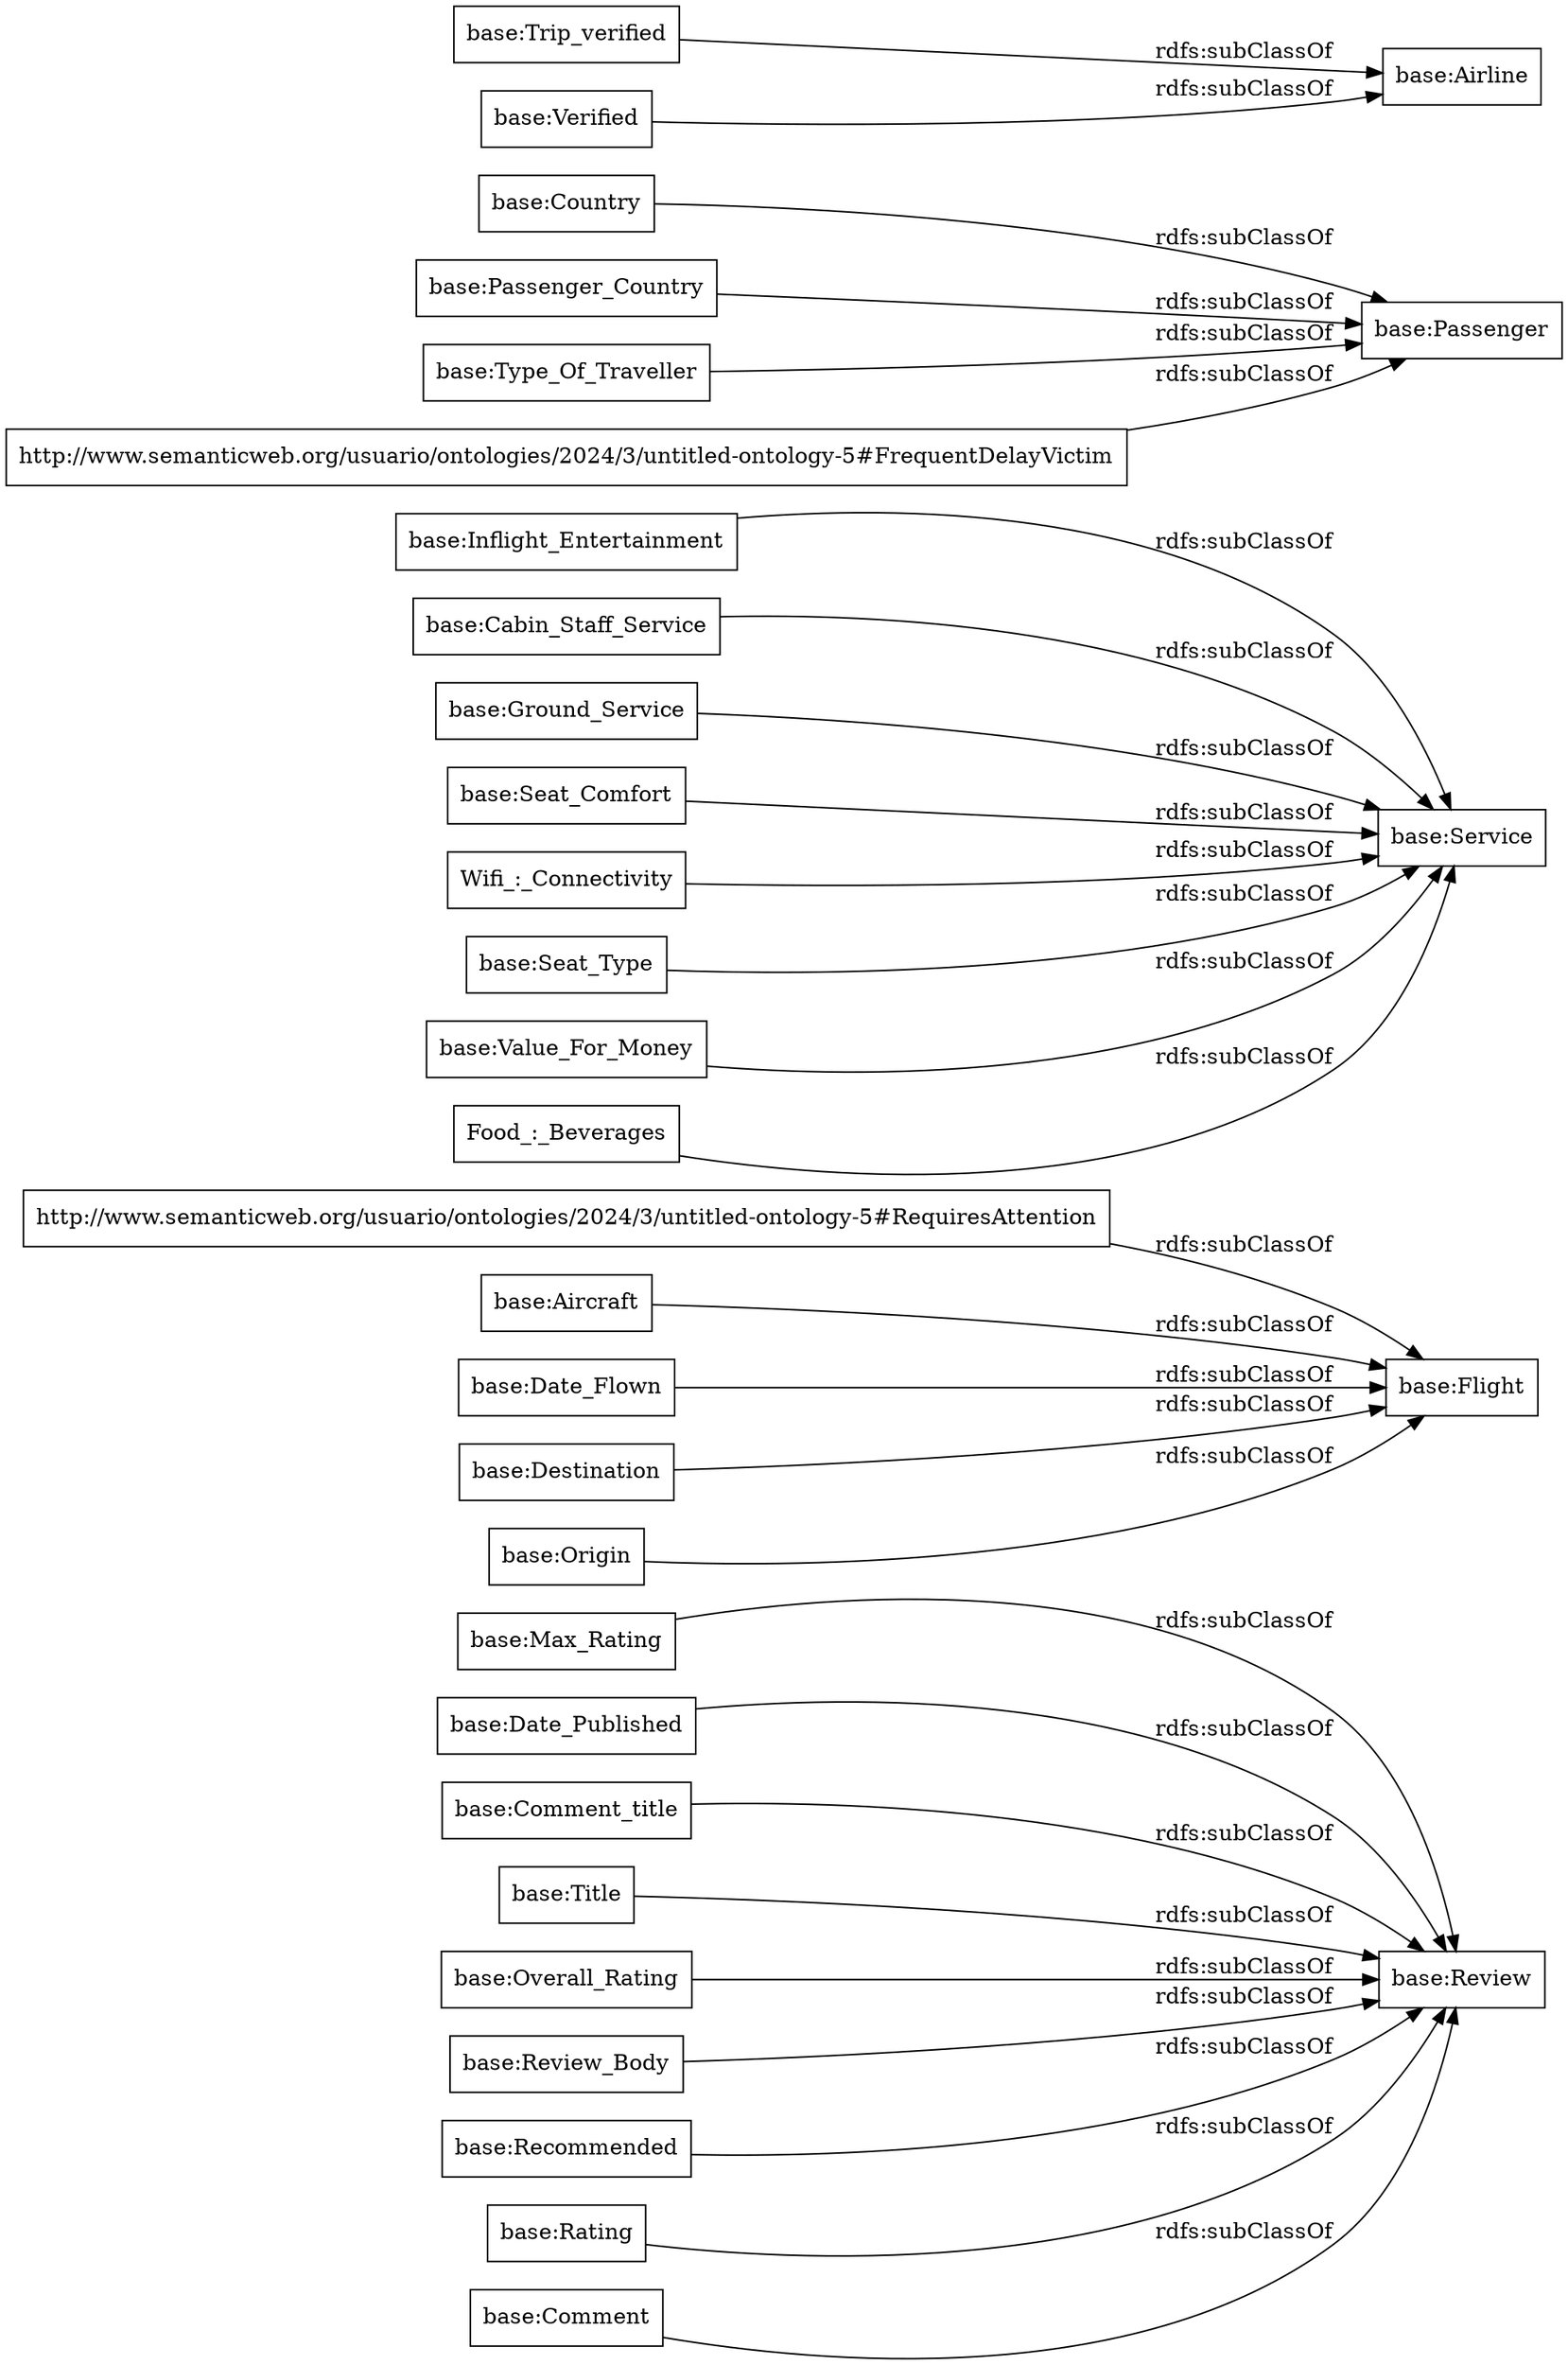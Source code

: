 digraph ar2dtool_diagram { 
rankdir=LR;
size="1000"
node [shape = rectangle, color="black"]; "base:Max_Rating" "http://www.semanticweb.org/usuario/ontologies/2024/3/untitled-ontology-5#RequiresAttention" "base:Aircraft" "base:Inflight_Entertainment" "base:Passenger" "base:Date_Published" "base:Comment_title" "base:Date_Flown" "base:Cabin_Staff_Service" "base:Country" "base:Title" "base:Service" "base:Ground_Service" "base:Seat_Comfort" "Wifi_:_Connectivity" "base:Review" "base:Passenger_Country" "base:Type_Of_Traveller" "base:Overall_Rating" "http://www.semanticweb.org/usuario/ontologies/2024/3/untitled-ontology-5#FrequentDelayVictim" "base:Destination" "base:Seat_Type" "base:Airline" "base:Value_For_Money" "base:Review_Body" "base:Origin" "base:Recommended" "base:Rating" "base:Trip_verified" "base:Flight" "base:Comment" "base:Verified" "Food_:_Beverages" ; /*classes style*/
	"base:Date_Flown" -> "base:Flight" [ label = "rdfs:subClassOf" ];
	"base:Destination" -> "base:Flight" [ label = "rdfs:subClassOf" ];
	"base:Seat_Comfort" -> "base:Service" [ label = "rdfs:subClassOf" ];
	"http://www.semanticweb.org/usuario/ontologies/2024/3/untitled-ontology-5#FrequentDelayVictim" -> "base:Passenger" [ label = "rdfs:subClassOf" ];
	"base:Aircraft" -> "base:Flight" [ label = "rdfs:subClassOf" ];
	"base:Comment" -> "base:Review" [ label = "rdfs:subClassOf" ];
	"base:Date_Published" -> "base:Review" [ label = "rdfs:subClassOf" ];
	"base:Type_Of_Traveller" -> "base:Passenger" [ label = "rdfs:subClassOf" ];
	"base:Value_For_Money" -> "base:Service" [ label = "rdfs:subClassOf" ];
	"base:Seat_Type" -> "base:Service" [ label = "rdfs:subClassOf" ];
	"base:Title" -> "base:Review" [ label = "rdfs:subClassOf" ];
	"base:Ground_Service" -> "base:Service" [ label = "rdfs:subClassOf" ];
	"base:Trip_verified" -> "base:Airline" [ label = "rdfs:subClassOf" ];
	"Wifi_:_Connectivity" -> "base:Service" [ label = "rdfs:subClassOf" ];
	"base:Recommended" -> "base:Review" [ label = "rdfs:subClassOf" ];
	"base:Max_Rating" -> "base:Review" [ label = "rdfs:subClassOf" ];
	"base:Inflight_Entertainment" -> "base:Service" [ label = "rdfs:subClassOf" ];
	"base:Country" -> "base:Passenger" [ label = "rdfs:subClassOf" ];
	"base:Origin" -> "base:Flight" [ label = "rdfs:subClassOf" ];
	"Food_:_Beverages" -> "base:Service" [ label = "rdfs:subClassOf" ];
	"http://www.semanticweb.org/usuario/ontologies/2024/3/untitled-ontology-5#RequiresAttention" -> "base:Flight" [ label = "rdfs:subClassOf" ];
	"base:Verified" -> "base:Airline" [ label = "rdfs:subClassOf" ];
	"base:Comment_title" -> "base:Review" [ label = "rdfs:subClassOf" ];
	"base:Rating" -> "base:Review" [ label = "rdfs:subClassOf" ];
	"base:Passenger_Country" -> "base:Passenger" [ label = "rdfs:subClassOf" ];
	"base:Review_Body" -> "base:Review" [ label = "rdfs:subClassOf" ];
	"base:Overall_Rating" -> "base:Review" [ label = "rdfs:subClassOf" ];
	"base:Cabin_Staff_Service" -> "base:Service" [ label = "rdfs:subClassOf" ];

}
